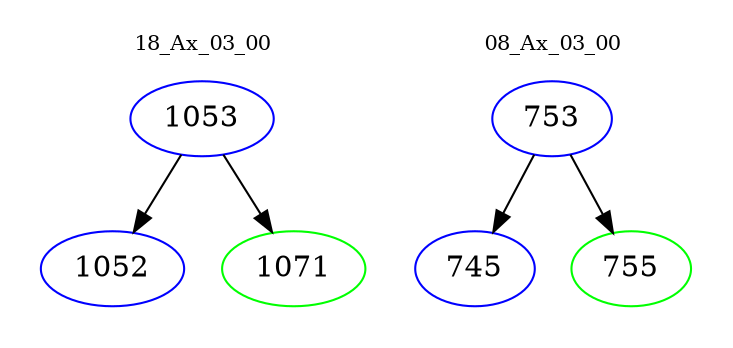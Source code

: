 digraph{
subgraph cluster_0 {
color = white
label = "18_Ax_03_00";
fontsize=10;
T0_1053 [label="1053", color="blue"]
T0_1053 -> T0_1052 [color="black"]
T0_1052 [label="1052", color="blue"]
T0_1053 -> T0_1071 [color="black"]
T0_1071 [label="1071", color="green"]
}
subgraph cluster_1 {
color = white
label = "08_Ax_03_00";
fontsize=10;
T1_753 [label="753", color="blue"]
T1_753 -> T1_745 [color="black"]
T1_745 [label="745", color="blue"]
T1_753 -> T1_755 [color="black"]
T1_755 [label="755", color="green"]
}
}
